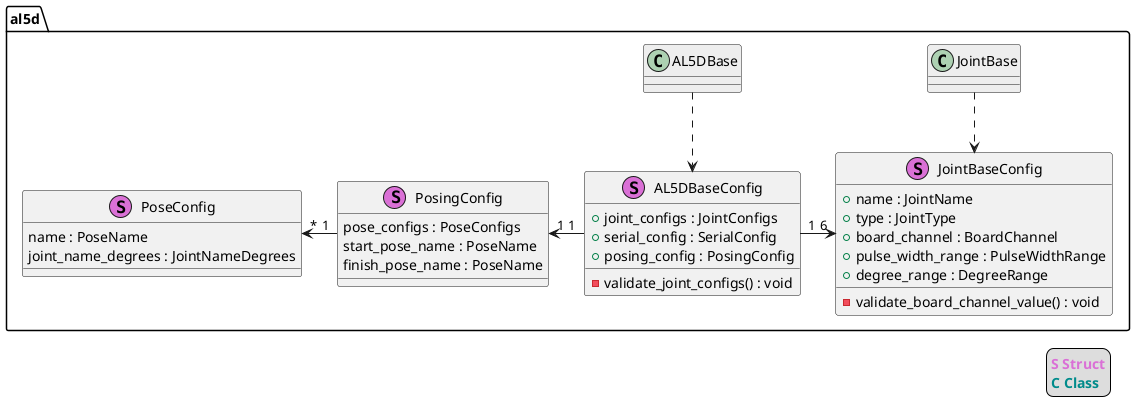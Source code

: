 @startuml

namespace al5d {

    class AL5DBase #eee
    class JointBase #eee

    class AL5DBaseConfig <<(S,Orchid)>> {
        + joint_configs : JointConfigs
        + serial_config : SerialConfig
        + posing_config : PosingConfig
        - validate_joint_configs() : void
    }

    class JointBaseConfig <<(S,Orchid)>> {
        + name : JointName
        + type : JointType
        + board_channel : BoardChannel
        + pulse_width_range : PulseWidthRange
        + degree_range : DegreeRange
        - validate_board_channel_value() : void
    }

    class PoseConfig <<(S,Orchid)>> {
        name : PoseName
        joint_name_degrees : JointNameDegrees
    }

    class PosingConfig <<(S,Orchid)>> {
        pose_configs : PoseConfigs
        start_pose_name : PoseName
        finish_pose_name : PoseName
    }

    AL5DBase ..> AL5DBaseConfig
    JointBase ..> JointBaseConfig
    AL5DBaseConfig "1" -> "6" JointBaseConfig
    PosingConfig "1" <- "1" AL5DBaseConfig
    PoseConfig "*" <- "1" PosingConfig
}

legend right
  <b><color:Orchid>S Struct</color></b>
  <b><color:DarkCyan>C Class</color></b>
endlegend

@enduml
